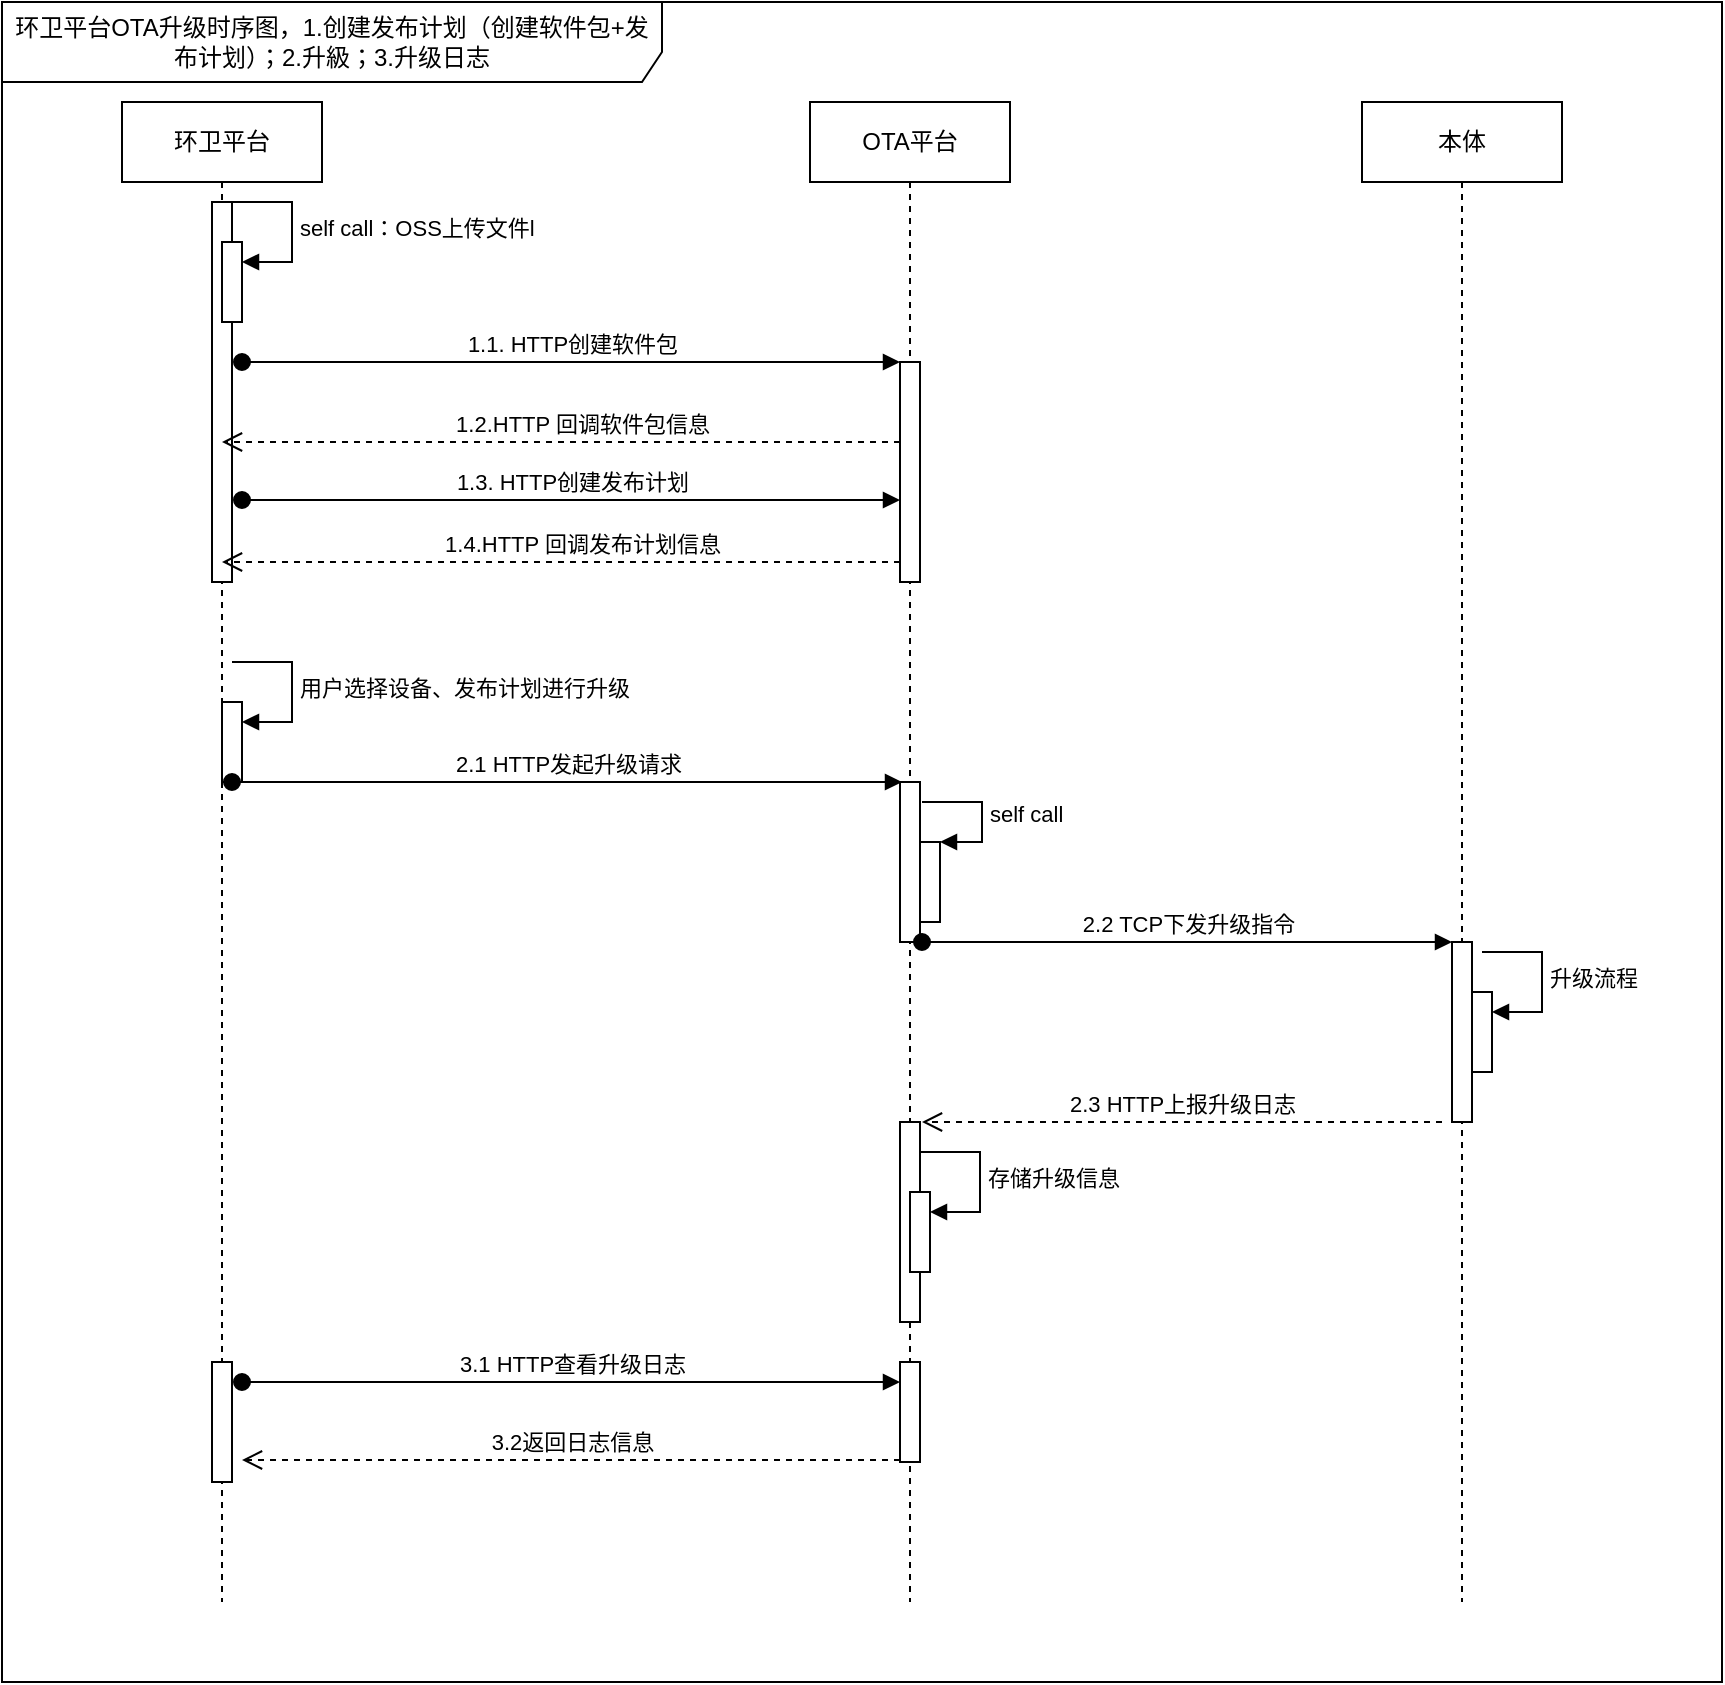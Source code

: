 <mxfile version="20.8.23" type="github">
  <diagram name="第 1 页" id="_PBvMn_SGCNdmQvWrIOl">
    <mxGraphModel dx="1096" dy="580" grid="1" gridSize="10" guides="1" tooltips="1" connect="1" arrows="1" fold="1" page="1" pageScale="1" pageWidth="827" pageHeight="1169" math="0" shadow="0">
      <root>
        <mxCell id="0" />
        <mxCell id="1" parent="0" />
        <mxCell id="qvjUfzNU7c6hdHyBazg2-1" value="本体" style="shape=umlLifeline;perimeter=lifelinePerimeter;whiteSpace=wrap;html=1;container=1;dropTarget=0;collapsible=0;recursiveResize=0;outlineConnect=0;portConstraint=eastwest;newEdgeStyle={&quot;edgeStyle&quot;:&quot;elbowEdgeStyle&quot;,&quot;elbow&quot;:&quot;vertical&quot;,&quot;curved&quot;:0,&quot;rounded&quot;:0};" vertex="1" parent="1">
          <mxGeometry x="690" y="60" width="100" height="750" as="geometry" />
        </mxCell>
        <mxCell id="qvjUfzNU7c6hdHyBazg2-2" value="环卫平台OTA升级时序图，1.创建发布计划（创建软件包+发布计划）；2.升級；3.升级日志" style="shape=umlFrame;whiteSpace=wrap;html=1;pointerEvents=0;width=330;height=40;" vertex="1" parent="1">
          <mxGeometry x="10" y="10" width="860" height="840" as="geometry" />
        </mxCell>
        <mxCell id="qvjUfzNU7c6hdHyBazg2-3" value="OTA平台" style="shape=umlLifeline;perimeter=lifelinePerimeter;whiteSpace=wrap;html=1;container=1;dropTarget=0;collapsible=0;recursiveResize=0;outlineConnect=0;portConstraint=eastwest;newEdgeStyle={&quot;edgeStyle&quot;:&quot;elbowEdgeStyle&quot;,&quot;elbow&quot;:&quot;vertical&quot;,&quot;curved&quot;:0,&quot;rounded&quot;:0};" vertex="1" parent="1">
          <mxGeometry x="414" y="60" width="100" height="750" as="geometry" />
        </mxCell>
        <mxCell id="qvjUfzNU7c6hdHyBazg2-8" value="" style="html=1;points=[];perimeter=orthogonalPerimeter;outlineConnect=0;targetShapes=umlLifeline;portConstraint=eastwest;newEdgeStyle={&quot;edgeStyle&quot;:&quot;elbowEdgeStyle&quot;,&quot;elbow&quot;:&quot;vertical&quot;,&quot;curved&quot;:0,&quot;rounded&quot;:0};" vertex="1" parent="qvjUfzNU7c6hdHyBazg2-3">
          <mxGeometry x="45" y="340" width="10" height="80" as="geometry" />
        </mxCell>
        <mxCell id="qvjUfzNU7c6hdHyBazg2-11" value="" style="html=1;points=[];perimeter=orthogonalPerimeter;outlineConnect=0;targetShapes=umlLifeline;portConstraint=eastwest;newEdgeStyle={&quot;edgeStyle&quot;:&quot;elbowEdgeStyle&quot;,&quot;elbow&quot;:&quot;vertical&quot;,&quot;curved&quot;:0,&quot;rounded&quot;:0};" vertex="1" parent="qvjUfzNU7c6hdHyBazg2-3">
          <mxGeometry x="45" y="510" width="10" height="100" as="geometry" />
        </mxCell>
        <mxCell id="qvjUfzNU7c6hdHyBazg2-45" value="" style="html=1;points=[];perimeter=orthogonalPerimeter;outlineConnect=0;targetShapes=umlLifeline;portConstraint=eastwest;newEdgeStyle={&quot;edgeStyle&quot;:&quot;elbowEdgeStyle&quot;,&quot;elbow&quot;:&quot;vertical&quot;,&quot;curved&quot;:0,&quot;rounded&quot;:0};" vertex="1" parent="qvjUfzNU7c6hdHyBazg2-3">
          <mxGeometry x="55" y="370" width="10" height="40" as="geometry" />
        </mxCell>
        <mxCell id="qvjUfzNU7c6hdHyBazg2-46" value="self call" style="html=1;align=left;spacingLeft=2;endArrow=block;rounded=0;edgeStyle=orthogonalEdgeStyle;curved=0;rounded=0;" edge="1" target="qvjUfzNU7c6hdHyBazg2-45" parent="qvjUfzNU7c6hdHyBazg2-3">
          <mxGeometry relative="1" as="geometry">
            <mxPoint x="56" y="350" as="sourcePoint" />
            <Array as="points">
              <mxPoint x="56" y="350" />
              <mxPoint x="86" y="350" />
              <mxPoint x="86" y="370" />
            </Array>
          </mxGeometry>
        </mxCell>
        <mxCell id="qvjUfzNU7c6hdHyBazg2-50" value="" style="html=1;points=[];perimeter=orthogonalPerimeter;outlineConnect=0;targetShapes=umlLifeline;portConstraint=eastwest;newEdgeStyle={&quot;edgeStyle&quot;:&quot;elbowEdgeStyle&quot;,&quot;elbow&quot;:&quot;vertical&quot;,&quot;curved&quot;:0,&quot;rounded&quot;:0};" vertex="1" parent="qvjUfzNU7c6hdHyBazg2-3">
          <mxGeometry x="50" y="545" width="10" height="40" as="geometry" />
        </mxCell>
        <mxCell id="qvjUfzNU7c6hdHyBazg2-51" value="存储升级信息" style="html=1;align=left;spacingLeft=2;endArrow=block;rounded=0;edgeStyle=orthogonalEdgeStyle;curved=0;rounded=0;" edge="1" target="qvjUfzNU7c6hdHyBazg2-50" parent="qvjUfzNU7c6hdHyBazg2-3">
          <mxGeometry relative="1" as="geometry">
            <mxPoint x="55" y="525" as="sourcePoint" />
            <Array as="points">
              <mxPoint x="85" y="555" />
            </Array>
          </mxGeometry>
        </mxCell>
        <mxCell id="qvjUfzNU7c6hdHyBazg2-12" value="环卫平台" style="shape=umlLifeline;perimeter=lifelinePerimeter;whiteSpace=wrap;html=1;container=1;dropTarget=0;collapsible=0;recursiveResize=0;outlineConnect=0;portConstraint=eastwest;newEdgeStyle={&quot;edgeStyle&quot;:&quot;elbowEdgeStyle&quot;,&quot;elbow&quot;:&quot;vertical&quot;,&quot;curved&quot;:0,&quot;rounded&quot;:0};" vertex="1" parent="1">
          <mxGeometry x="70" y="60" width="100" height="750" as="geometry" />
        </mxCell>
        <mxCell id="qvjUfzNU7c6hdHyBazg2-13" value="" style="html=1;points=[];perimeter=orthogonalPerimeter;outlineConnect=0;targetShapes=umlLifeline;portConstraint=eastwest;newEdgeStyle={&quot;edgeStyle&quot;:&quot;elbowEdgeStyle&quot;,&quot;elbow&quot;:&quot;vertical&quot;,&quot;curved&quot;:0,&quot;rounded&quot;:0};" vertex="1" parent="qvjUfzNU7c6hdHyBazg2-12">
          <mxGeometry x="50" y="300" width="10" height="40" as="geometry" />
        </mxCell>
        <mxCell id="qvjUfzNU7c6hdHyBazg2-14" value="用户选择设备、发布计划进行升级" style="html=1;align=left;spacingLeft=2;endArrow=block;rounded=0;edgeStyle=orthogonalEdgeStyle;curved=0;rounded=0;" edge="1" parent="qvjUfzNU7c6hdHyBazg2-12" target="qvjUfzNU7c6hdHyBazg2-13">
          <mxGeometry relative="1" as="geometry">
            <mxPoint x="55" y="280" as="sourcePoint" />
            <Array as="points">
              <mxPoint x="85" y="310" />
            </Array>
          </mxGeometry>
        </mxCell>
        <mxCell id="qvjUfzNU7c6hdHyBazg2-19" value="" style="html=1;points=[];perimeter=orthogonalPerimeter;outlineConnect=0;targetShapes=umlLifeline;portConstraint=eastwest;newEdgeStyle={&quot;edgeStyle&quot;:&quot;elbowEdgeStyle&quot;,&quot;elbow&quot;:&quot;vertical&quot;,&quot;curved&quot;:0,&quot;rounded&quot;:0};" vertex="1" parent="qvjUfzNU7c6hdHyBazg2-12">
          <mxGeometry x="45" y="630" width="10" height="60" as="geometry" />
        </mxCell>
        <mxCell id="qvjUfzNU7c6hdHyBazg2-36" value="" style="html=1;points=[];perimeter=orthogonalPerimeter;outlineConnect=0;targetShapes=umlLifeline;portConstraint=eastwest;newEdgeStyle={&quot;edgeStyle&quot;:&quot;elbowEdgeStyle&quot;,&quot;elbow&quot;:&quot;vertical&quot;,&quot;curved&quot;:0,&quot;rounded&quot;:0};" vertex="1" parent="qvjUfzNU7c6hdHyBazg2-12">
          <mxGeometry x="45" y="50" width="10" height="190" as="geometry" />
        </mxCell>
        <mxCell id="qvjUfzNU7c6hdHyBazg2-38" value="" style="html=1;points=[];perimeter=orthogonalPerimeter;outlineConnect=0;targetShapes=umlLifeline;portConstraint=eastwest;newEdgeStyle={&quot;edgeStyle&quot;:&quot;elbowEdgeStyle&quot;,&quot;elbow&quot;:&quot;vertical&quot;,&quot;curved&quot;:0,&quot;rounded&quot;:0};" vertex="1" parent="qvjUfzNU7c6hdHyBazg2-12">
          <mxGeometry x="50" y="70" width="10" height="40" as="geometry" />
        </mxCell>
        <mxCell id="qvjUfzNU7c6hdHyBazg2-39" value="self call：OSS上传文件l" style="html=1;align=left;spacingLeft=2;endArrow=block;rounded=0;edgeStyle=orthogonalEdgeStyle;curved=0;rounded=0;" edge="1" target="qvjUfzNU7c6hdHyBazg2-38" parent="qvjUfzNU7c6hdHyBazg2-12">
          <mxGeometry relative="1" as="geometry">
            <mxPoint x="55" y="50" as="sourcePoint" />
            <Array as="points">
              <mxPoint x="85" y="80" />
            </Array>
          </mxGeometry>
        </mxCell>
        <mxCell id="qvjUfzNU7c6hdHyBazg2-22" value="1.1. HTTP创建软件包" style="html=1;verticalAlign=bottom;startArrow=oval;endArrow=block;startSize=8;edgeStyle=elbowEdgeStyle;elbow=vertical;curved=0;rounded=0;" edge="1" parent="1" target="qvjUfzNU7c6hdHyBazg2-4">
          <mxGeometry x="0.002" relative="1" as="geometry">
            <mxPoint x="130" y="190" as="sourcePoint" />
            <Array as="points">
              <mxPoint x="190" y="190" />
              <mxPoint x="270" y="150" />
              <mxPoint x="190" y="120" />
            </Array>
            <mxPoint as="offset" />
          </mxGeometry>
        </mxCell>
        <mxCell id="qvjUfzNU7c6hdHyBazg2-26" value="1.2.HTTP 回调软件包信息" style="html=1;verticalAlign=bottom;endArrow=open;dashed=1;endSize=8;edgeStyle=elbowEdgeStyle;elbow=vertical;curved=0;rounded=0;startArrow=none;" edge="1" parent="1" source="qvjUfzNU7c6hdHyBazg2-4" target="qvjUfzNU7c6hdHyBazg2-12">
          <mxGeometry x="-0.063" relative="1" as="geometry">
            <mxPoint x="460" y="240" as="sourcePoint" />
            <mxPoint x="115" y="323" as="targetPoint" />
            <Array as="points">
              <mxPoint x="320" y="230" />
              <mxPoint x="250" y="240" />
              <mxPoint x="390" y="290" />
              <mxPoint x="300" y="280" />
              <mxPoint x="180" y="270" />
              <mxPoint x="120" y="310" />
              <mxPoint x="320" y="270" />
            </Array>
            <mxPoint as="offset" />
          </mxGeometry>
        </mxCell>
        <mxCell id="qvjUfzNU7c6hdHyBazg2-27" value="2.1 HTTP发起升级请求" style="html=1;verticalAlign=bottom;startArrow=oval;endArrow=block;startSize=8;edgeStyle=elbowEdgeStyle;elbow=vertical;curved=0;rounded=0;" edge="1" parent="1">
          <mxGeometry x="0.002" relative="1" as="geometry">
            <mxPoint x="125" y="400" as="sourcePoint" />
            <mxPoint x="460" y="400" as="targetPoint" />
            <Array as="points">
              <mxPoint x="195" y="400" />
            </Array>
            <mxPoint as="offset" />
          </mxGeometry>
        </mxCell>
        <mxCell id="qvjUfzNU7c6hdHyBazg2-28" value="" style="html=1;points=[];perimeter=orthogonalPerimeter;outlineConnect=0;targetShapes=umlLifeline;portConstraint=eastwest;newEdgeStyle={&quot;edgeStyle&quot;:&quot;elbowEdgeStyle&quot;,&quot;elbow&quot;:&quot;vertical&quot;,&quot;curved&quot;:0,&quot;rounded&quot;:0};" vertex="1" parent="1">
          <mxGeometry x="735" y="480" width="10" height="90" as="geometry" />
        </mxCell>
        <mxCell id="qvjUfzNU7c6hdHyBazg2-34" value="2.3 HTTP上报升级日志" style="html=1;verticalAlign=bottom;endArrow=open;dashed=1;endSize=8;edgeStyle=elbowEdgeStyle;elbow=vertical;curved=0;rounded=0;" edge="1" parent="1">
          <mxGeometry relative="1" as="geometry">
            <mxPoint x="470" y="570" as="targetPoint" />
            <mxPoint x="730" y="570" as="sourcePoint" />
            <Array as="points">
              <mxPoint x="595" y="570" />
              <mxPoint x="615" y="580" />
              <mxPoint x="645" y="540" />
            </Array>
            <mxPoint as="offset" />
          </mxGeometry>
        </mxCell>
        <mxCell id="qvjUfzNU7c6hdHyBazg2-4" value="" style="html=1;points=[];perimeter=orthogonalPerimeter;outlineConnect=0;targetShapes=umlLifeline;portConstraint=eastwest;newEdgeStyle={&quot;edgeStyle&quot;:&quot;elbowEdgeStyle&quot;,&quot;elbow&quot;:&quot;vertical&quot;,&quot;curved&quot;:0,&quot;rounded&quot;:0};" vertex="1" parent="1">
          <mxGeometry x="459" y="190" width="10" height="110" as="geometry" />
        </mxCell>
        <mxCell id="qvjUfzNU7c6hdHyBazg2-42" value="1.3. HTTP创建发布计划" style="html=1;verticalAlign=bottom;startArrow=oval;endArrow=block;startSize=8;edgeStyle=elbowEdgeStyle;elbow=vertical;curved=0;rounded=0;" edge="1" parent="1">
          <mxGeometry x="0.002" relative="1" as="geometry">
            <mxPoint x="130" y="259" as="sourcePoint" />
            <Array as="points">
              <mxPoint x="190" y="259" />
              <mxPoint x="270" y="219" />
              <mxPoint x="190" y="189" />
            </Array>
            <mxPoint as="offset" />
            <mxPoint x="459" y="259" as="targetPoint" />
          </mxGeometry>
        </mxCell>
        <mxCell id="qvjUfzNU7c6hdHyBazg2-43" value="1.4.HTTP 回调发布计划信息" style="html=1;verticalAlign=bottom;endArrow=open;dashed=1;endSize=8;edgeStyle=elbowEdgeStyle;elbow=vertical;curved=0;rounded=0;startArrow=none;" edge="1" parent="1">
          <mxGeometry x="-0.063" relative="1" as="geometry">
            <mxPoint x="459" y="290" as="sourcePoint" />
            <mxPoint x="120" y="290" as="targetPoint" />
            <Array as="points">
              <mxPoint x="320" y="290" />
              <mxPoint x="250" y="300" />
              <mxPoint x="390" y="350" />
              <mxPoint x="300" y="340" />
              <mxPoint x="180" y="330" />
              <mxPoint x="120" y="370" />
              <mxPoint x="320" y="330" />
            </Array>
            <mxPoint as="offset" />
          </mxGeometry>
        </mxCell>
        <mxCell id="qvjUfzNU7c6hdHyBazg2-44" value="2.2 TCP下发升级指令" style="html=1;verticalAlign=bottom;startArrow=oval;endArrow=block;startSize=8;edgeStyle=elbowEdgeStyle;elbow=vertical;curved=0;rounded=0;exitX=1.1;exitY=1;exitDx=0;exitDy=0;exitPerimeter=0;" edge="1" parent="1" source="qvjUfzNU7c6hdHyBazg2-8" target="qvjUfzNU7c6hdHyBazg2-28">
          <mxGeometry x="0.002" relative="1" as="geometry">
            <mxPoint x="480" y="480" as="sourcePoint" />
            <mxPoint x="730" y="490" as="targetPoint" />
            <Array as="points">
              <mxPoint x="550" y="480" />
            </Array>
            <mxPoint as="offset" />
          </mxGeometry>
        </mxCell>
        <mxCell id="qvjUfzNU7c6hdHyBazg2-47" value="" style="html=1;points=[];perimeter=orthogonalPerimeter;outlineConnect=0;targetShapes=umlLifeline;portConstraint=eastwest;newEdgeStyle={&quot;edgeStyle&quot;:&quot;elbowEdgeStyle&quot;,&quot;elbow&quot;:&quot;vertical&quot;,&quot;curved&quot;:0,&quot;rounded&quot;:0};" vertex="1" parent="1">
          <mxGeometry x="745" y="505" width="10" height="40" as="geometry" />
        </mxCell>
        <mxCell id="qvjUfzNU7c6hdHyBazg2-48" value="升级流程" style="html=1;align=left;spacingLeft=2;endArrow=block;rounded=0;edgeStyle=orthogonalEdgeStyle;curved=0;rounded=0;" edge="1" target="qvjUfzNU7c6hdHyBazg2-47" parent="1">
          <mxGeometry relative="1" as="geometry">
            <mxPoint x="750" y="485" as="sourcePoint" />
            <Array as="points">
              <mxPoint x="780" y="515" />
            </Array>
          </mxGeometry>
        </mxCell>
        <mxCell id="qvjUfzNU7c6hdHyBazg2-52" value="" style="html=1;points=[];perimeter=orthogonalPerimeter;outlineConnect=0;targetShapes=umlLifeline;portConstraint=eastwest;newEdgeStyle={&quot;edgeStyle&quot;:&quot;elbowEdgeStyle&quot;,&quot;elbow&quot;:&quot;vertical&quot;,&quot;curved&quot;:0,&quot;rounded&quot;:0};" vertex="1" parent="1">
          <mxGeometry x="459" y="690" width="10" height="50" as="geometry" />
        </mxCell>
        <mxCell id="qvjUfzNU7c6hdHyBazg2-53" value="3.1 HTTP查看升级日志" style="html=1;verticalAlign=bottom;startArrow=oval;startFill=1;endArrow=block;startSize=8;edgeStyle=elbowEdgeStyle;elbow=vertical;curved=0;rounded=0;" edge="1" parent="1" target="qvjUfzNU7c6hdHyBazg2-52">
          <mxGeometry width="60" relative="1" as="geometry">
            <mxPoint x="130" y="700" as="sourcePoint" />
            <mxPoint x="190" y="700" as="targetPoint" />
          </mxGeometry>
        </mxCell>
        <mxCell id="qvjUfzNU7c6hdHyBazg2-54" value="3.2返回日志信息" style="html=1;verticalAlign=bottom;endArrow=open;dashed=1;endSize=8;edgeStyle=elbowEdgeStyle;elbow=vertical;curved=0;rounded=0;" edge="1" parent="1" source="qvjUfzNU7c6hdHyBazg2-52">
          <mxGeometry relative="1" as="geometry">
            <mxPoint x="130" y="739" as="targetPoint" />
            <mxPoint x="430" y="739" as="sourcePoint" />
            <Array as="points">
              <mxPoint x="295" y="739" />
              <mxPoint x="315" y="749" />
              <mxPoint x="345" y="709" />
            </Array>
            <mxPoint as="offset" />
          </mxGeometry>
        </mxCell>
      </root>
    </mxGraphModel>
  </diagram>
</mxfile>
